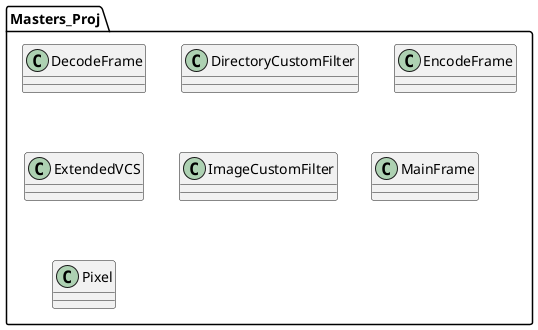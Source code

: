 @startuml

class Masters_Proj.DecodeFrame
class Masters_Proj.DirectoryCustomFilter
class Masters_Proj.EncodeFrame
class Masters_Proj.ExtendedVCS
class Masters_Proj.ImageCustomFilter
class Masters_Proj.MainFrame
class Masters_Proj.Pixel

@enduml